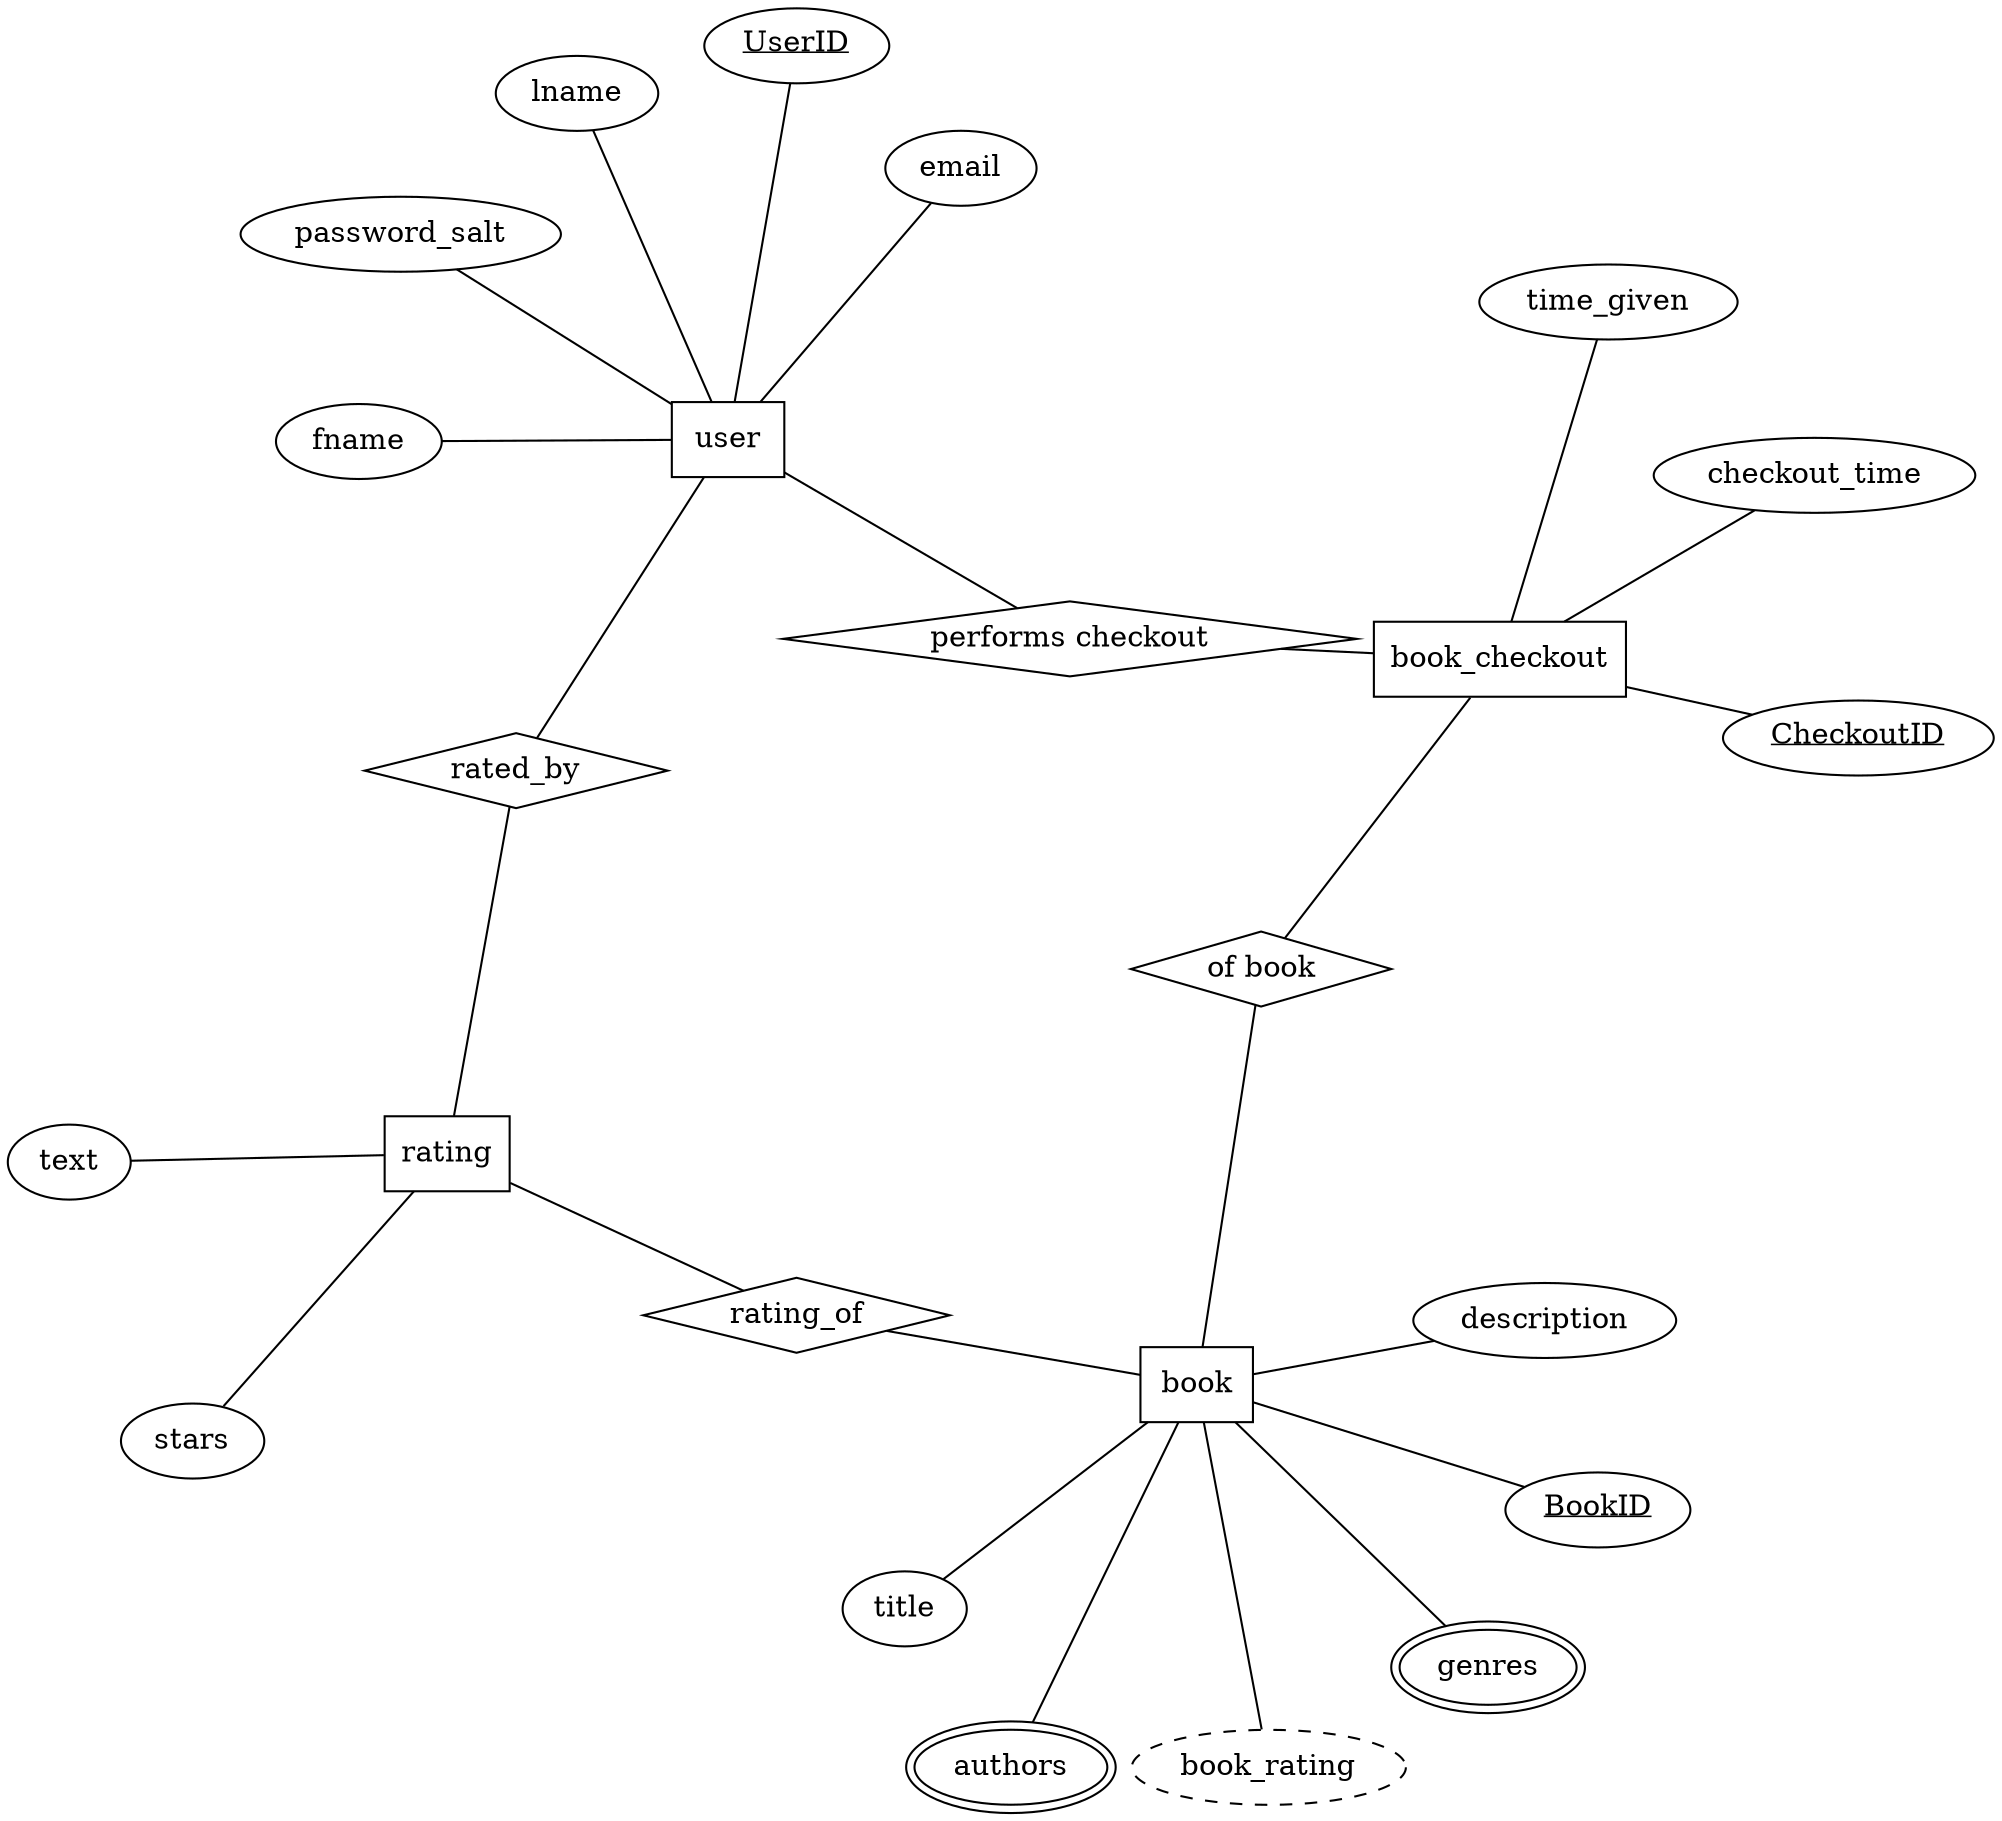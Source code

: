 
// USE TO VIEW
// http://magjac.com/graphviz-visual-editor/

digraph Lib{
    dir=none
    layout="neato"
    overlap= false
    
    subgraph user{
        user [shape = box]
        UserID [label = <<u>UserID</u>>]
        user -> {fname;lname;email;password_salt;UserID} [dir = none]
    }
    
    
    subgraph book{
        book [shape = box]
        BookID [label = <<u>BookID</u>>]
        authors [peripheries=2]
        genres [peripheries=2]
        book_rating [style=dashed]
        book -> {BookID;authors;title;genres;description;book_rating} [dir = none]
        
    }
    
    subgraph checkout{
        book_checkout [shape = box]
        performs_checkout [label= "performs checkout", shape=diamond]
        of_book [label= "of book", shape=diamond]
        
        user->performs_checkout [dir=none]
        performs_checkout -> book_checkout [dir=none] // If needed change to dir = back
        
        performs_checkout -> of_book [color=invis, weight = 10] // to make it look nicer, can be removed
        
        book -> of_book [dir=none]
        of_book->book_checkout [dir =none]
        
        CheckoutID [label = <<u>CheckoutID</u>>]
        
        book_checkout-> {CheckoutID;checkout_time;time_given}[dir=none]
    }
    
    subgraph rating { // Ratings will be done by users IN library for books IN library
    
        rating [shape=box]
        // RatingID [label = <<u>RatingID</u>>] // if needed then uncomment
        
        rating-> {stars;text} [dir=none]
        
        rated_by [shape=diamond]
        rating_of [shape=diamond]
        
        user->rated_by [dir=none]
        rated_by->rating [dir=none]
        book -> rating_of [dir=none]
        rating_of->rating [dir=none]
        
    }
    
}

